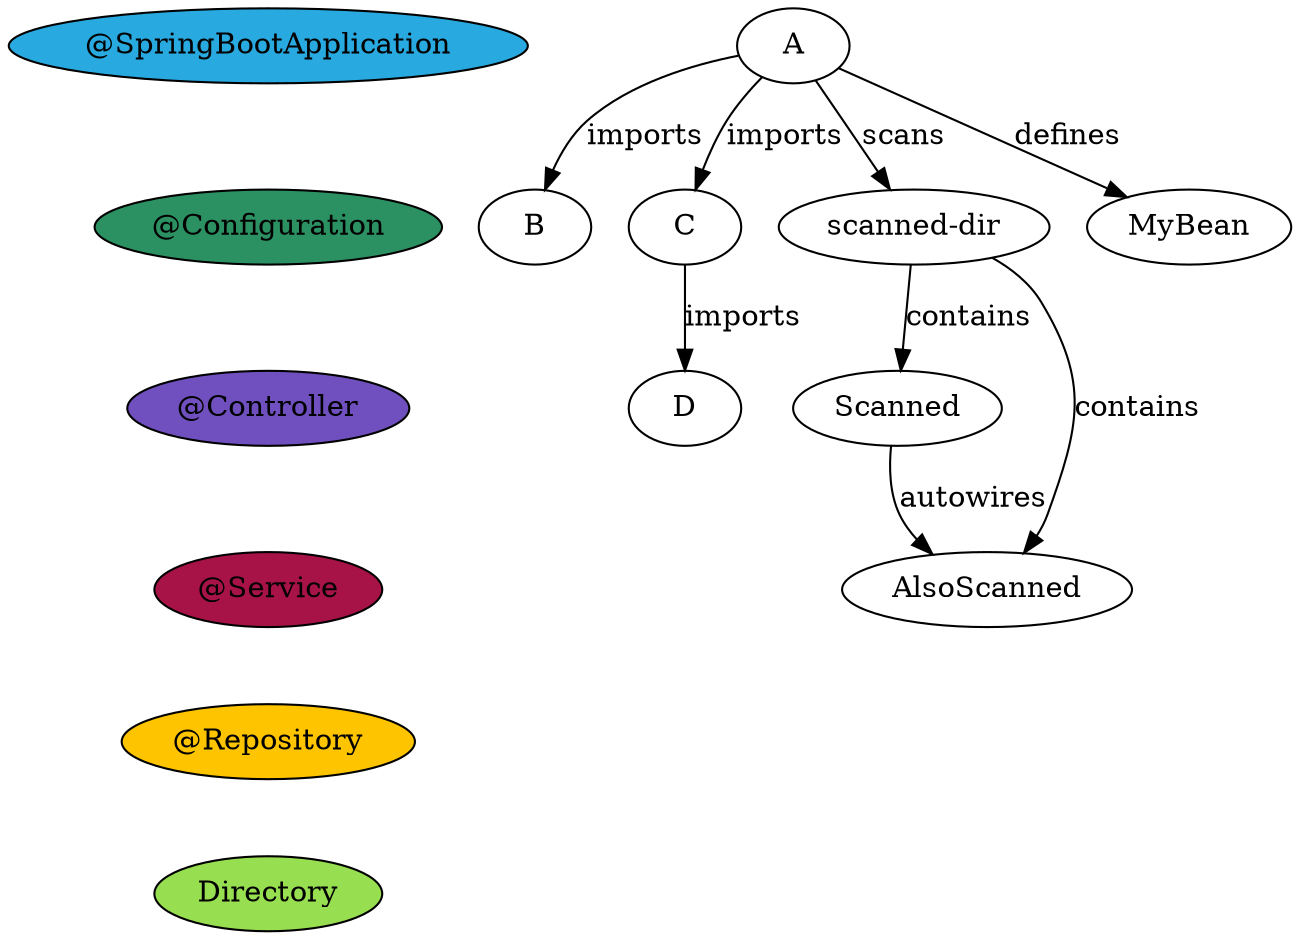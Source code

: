 digraph Components {
    # Legend
    "@SpringBootApplication" [fillcolor="#28a9e0",style=filled];
    "@Configuration" [fillcolor="#2c9162",style=filled];
    "@Controller" [fillcolor="#7050bf",style=filled];
    "@Service" [fillcolor="#a81347",style=filled];
    "@Repository" [fillcolor="#ffc400",style=filled];
    "Directory" [fillcolor="#97de50",style=filled];

    # Align legend
    "@SpringBootApplication" -> "@Configuration" [style=invis];
    "@Configuration" -> "@Controller" [style=invis];
    "@Controller" -> "@Service" [style=invis];
    "@Service" -> "@Repository" [style=invis];
    "@Repository" -> "Directory" [style=invis];

    Scanned -> AlsoScanned [label=autowires]
    "A" -> "B" [label="imports"];
    "A" -> "C" [label="imports"];
    "A" -> "scanned-dir" [label="scans"];
    "scanned-dir" -> "AlsoScanned" [label="contains"];
    "scanned-dir" -> "Scanned" [label="contains"];
    A -> MyBean [label=defines]
    "C" -> "D" [label="imports"];
}
